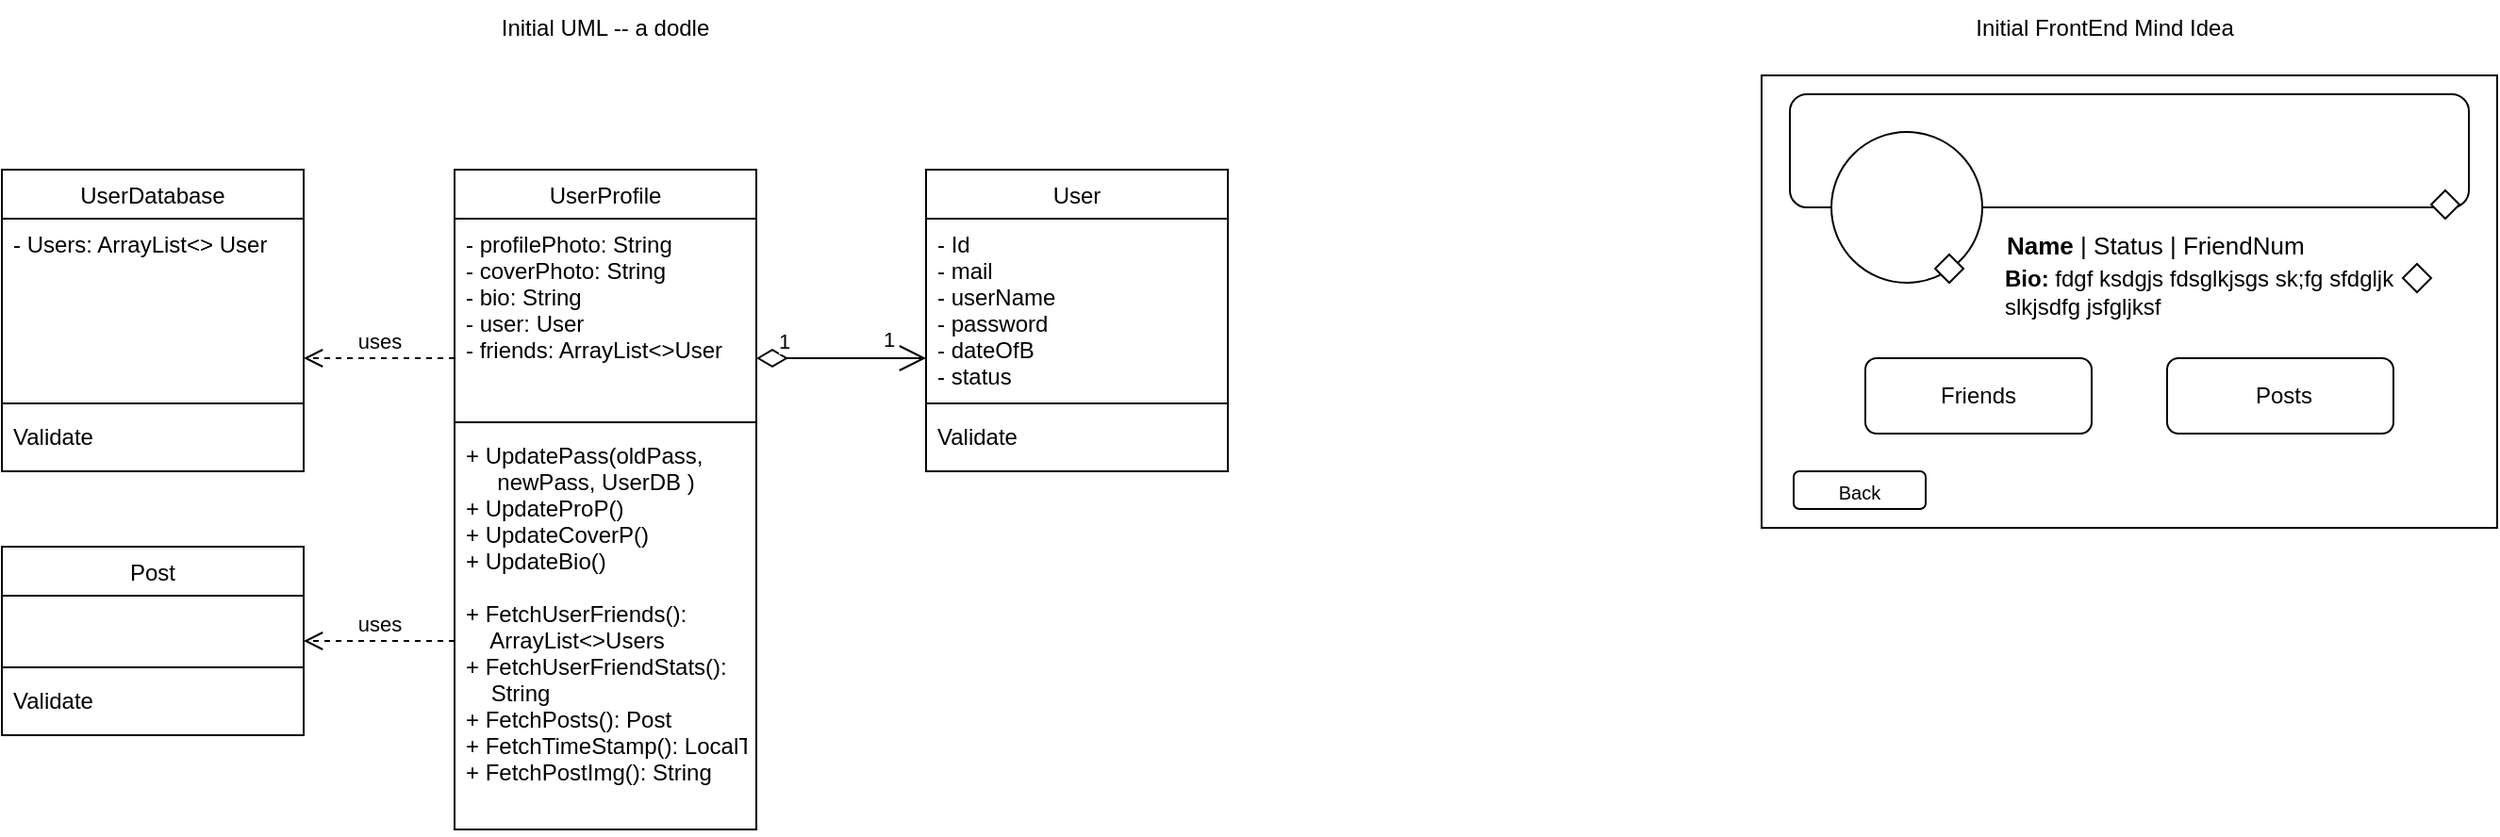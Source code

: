 <mxfile version="24.7.17">
  <diagram id="C5RBs43oDa-KdzZeNtuy" name="Page-1">
    <mxGraphModel dx="223" dy="621" grid="1" gridSize="10" guides="1" tooltips="1" connect="1" arrows="1" fold="1" page="1" pageScale="1" pageWidth="827" pageHeight="1169" math="0" shadow="0">
      <root>
        <mxCell id="WIyWlLk6GJQsqaUBKTNV-0" />
        <mxCell id="WIyWlLk6GJQsqaUBKTNV-1" parent="WIyWlLk6GJQsqaUBKTNV-0" />
        <mxCell id="fOXrECJ59G1fweOtOf10-0" value="UserProfile" style="swimlane;fontStyle=0;align=center;verticalAlign=top;childLayout=stackLayout;horizontal=1;startSize=26;horizontalStack=0;resizeParent=1;resizeLast=0;collapsible=1;marginBottom=0;rounded=0;shadow=0;strokeWidth=1;" vertex="1" parent="WIyWlLk6GJQsqaUBKTNV-1">
          <mxGeometry x="1180" y="220" width="160" height="350" as="geometry">
            <mxRectangle x="550" y="140" width="160" height="26" as="alternateBounds" />
          </mxGeometry>
        </mxCell>
        <mxCell id="fOXrECJ59G1fweOtOf10-1" value="- profilePhoto: String&#xa;- coverPhoto: String&#xa;- bio: String&#xa;- user: User&#xa;- friends: ArrayList&lt;&gt;User" style="text;align=left;verticalAlign=top;spacingLeft=4;spacingRight=4;overflow=hidden;rotatable=0;points=[[0,0.5],[1,0.5]];portConstraint=eastwest;" vertex="1" parent="fOXrECJ59G1fweOtOf10-0">
          <mxGeometry y="26" width="160" height="104" as="geometry" />
        </mxCell>
        <mxCell id="fOXrECJ59G1fweOtOf10-6" value="" style="line;html=1;strokeWidth=1;align=left;verticalAlign=middle;spacingTop=-1;spacingLeft=3;spacingRight=3;rotatable=0;labelPosition=right;points=[];portConstraint=eastwest;" vertex="1" parent="fOXrECJ59G1fweOtOf10-0">
          <mxGeometry y="130" width="160" height="8" as="geometry" />
        </mxCell>
        <mxCell id="fOXrECJ59G1fweOtOf10-7" value="+ UpdatePass(oldPass, &#xa;     newPass, UserDB )&#xa;+ UpdateProP()&#xa;+ UpdateCoverP()&#xa;+ UpdateBio()&#xa;&#xa;+ FetchUserFriends(): &#xa;    ArrayList&lt;&gt;Users&#xa;+ FetchUserFriendStats(): &#xa;    String&#xa;+ FetchPosts(): Post&#xa;+ FetchTimeStamp(): LocalT&#xa;+ FetchPostImg(): String" style="text;align=left;verticalAlign=top;spacingLeft=4;spacingRight=4;overflow=hidden;rotatable=0;points=[[0,0.5],[1,0.5]];portConstraint=eastwest;" vertex="1" parent="fOXrECJ59G1fweOtOf10-0">
          <mxGeometry y="138" width="160" height="212" as="geometry" />
        </mxCell>
        <mxCell id="fOXrECJ59G1fweOtOf10-9" value="Initial UML -- a dodle" style="text;html=1;align=center;verticalAlign=middle;whiteSpace=wrap;rounded=0;" vertex="1" parent="WIyWlLk6GJQsqaUBKTNV-1">
          <mxGeometry x="1185" y="130" width="150" height="30" as="geometry" />
        </mxCell>
        <mxCell id="fOXrECJ59G1fweOtOf10-11" value="User" style="swimlane;fontStyle=0;align=center;verticalAlign=top;childLayout=stackLayout;horizontal=1;startSize=26;horizontalStack=0;resizeParent=1;resizeLast=0;collapsible=1;marginBottom=0;rounded=0;shadow=0;strokeWidth=1;" vertex="1" parent="WIyWlLk6GJQsqaUBKTNV-1">
          <mxGeometry x="1430" y="220" width="160" height="160" as="geometry">
            <mxRectangle x="550" y="140" width="160" height="26" as="alternateBounds" />
          </mxGeometry>
        </mxCell>
        <mxCell id="fOXrECJ59G1fweOtOf10-12" value="- Id&#xa;- mail&#xa;- userName&#xa;- password&#xa;- dateOfB&#xa;- status" style="text;align=left;verticalAlign=top;spacingLeft=4;spacingRight=4;overflow=hidden;rotatable=0;points=[[0,0.5],[1,0.5]];portConstraint=eastwest;" vertex="1" parent="fOXrECJ59G1fweOtOf10-11">
          <mxGeometry y="26" width="160" height="94" as="geometry" />
        </mxCell>
        <mxCell id="fOXrECJ59G1fweOtOf10-21" value="1" style="endArrow=open;html=1;endSize=12;startArrow=diamondThin;startSize=14;startFill=0;edgeStyle=orthogonalEdgeStyle;align=left;verticalAlign=bottom;rounded=0;" edge="1" parent="fOXrECJ59G1fweOtOf10-11">
          <mxGeometry x="-0.778" relative="1" as="geometry">
            <mxPoint x="-90" y="100" as="sourcePoint" />
            <mxPoint y="100" as="targetPoint" />
            <mxPoint as="offset" />
          </mxGeometry>
        </mxCell>
        <mxCell id="fOXrECJ59G1fweOtOf10-22" value="1" style="edgeLabel;html=1;align=center;verticalAlign=middle;resizable=0;points=[];" vertex="1" connectable="0" parent="fOXrECJ59G1fweOtOf10-21">
          <mxGeometry x="0.849" y="4" relative="1" as="geometry">
            <mxPoint x="-13" y="-6" as="offset" />
          </mxGeometry>
        </mxCell>
        <mxCell id="fOXrECJ59G1fweOtOf10-13" value="" style="line;html=1;strokeWidth=1;align=left;verticalAlign=middle;spacingTop=-1;spacingLeft=3;spacingRight=3;rotatable=0;labelPosition=right;points=[];portConstraint=eastwest;" vertex="1" parent="fOXrECJ59G1fweOtOf10-11">
          <mxGeometry y="120" width="160" height="8" as="geometry" />
        </mxCell>
        <mxCell id="fOXrECJ59G1fweOtOf10-14" value="Validate" style="text;align=left;verticalAlign=top;spacingLeft=4;spacingRight=4;overflow=hidden;rotatable=0;points=[[0,0.5],[1,0.5]];portConstraint=eastwest;" vertex="1" parent="fOXrECJ59G1fweOtOf10-11">
          <mxGeometry y="128" width="160" height="22" as="geometry" />
        </mxCell>
        <mxCell id="fOXrECJ59G1fweOtOf10-15" value="UserDatabase" style="swimlane;fontStyle=0;align=center;verticalAlign=top;childLayout=stackLayout;horizontal=1;startSize=26;horizontalStack=0;resizeParent=1;resizeLast=0;collapsible=1;marginBottom=0;rounded=0;shadow=0;strokeWidth=1;" vertex="1" parent="WIyWlLk6GJQsqaUBKTNV-1">
          <mxGeometry x="940" y="220" width="160" height="160" as="geometry">
            <mxRectangle x="550" y="140" width="160" height="26" as="alternateBounds" />
          </mxGeometry>
        </mxCell>
        <mxCell id="fOXrECJ59G1fweOtOf10-16" value="- Users: ArrayList&lt;&gt; User&#xa;" style="text;align=left;verticalAlign=top;spacingLeft=4;spacingRight=4;overflow=hidden;rotatable=0;points=[[0,0.5],[1,0.5]];portConstraint=eastwest;" vertex="1" parent="fOXrECJ59G1fweOtOf10-15">
          <mxGeometry y="26" width="160" height="94" as="geometry" />
        </mxCell>
        <mxCell id="fOXrECJ59G1fweOtOf10-17" value="" style="line;html=1;strokeWidth=1;align=left;verticalAlign=middle;spacingTop=-1;spacingLeft=3;spacingRight=3;rotatable=0;labelPosition=right;points=[];portConstraint=eastwest;" vertex="1" parent="fOXrECJ59G1fweOtOf10-15">
          <mxGeometry y="120" width="160" height="8" as="geometry" />
        </mxCell>
        <mxCell id="fOXrECJ59G1fweOtOf10-18" value="Validate" style="text;align=left;verticalAlign=top;spacingLeft=4;spacingRight=4;overflow=hidden;rotatable=0;points=[[0,0.5],[1,0.5]];portConstraint=eastwest;" vertex="1" parent="fOXrECJ59G1fweOtOf10-15">
          <mxGeometry y="128" width="160" height="22" as="geometry" />
        </mxCell>
        <mxCell id="fOXrECJ59G1fweOtOf10-20" value="uses" style="html=1;verticalAlign=bottom;endArrow=open;dashed=1;endSize=8;curved=0;rounded=0;" edge="1" parent="WIyWlLk6GJQsqaUBKTNV-1">
          <mxGeometry relative="1" as="geometry">
            <mxPoint x="1180" y="320" as="sourcePoint" />
            <mxPoint x="1100" y="320" as="targetPoint" />
          </mxGeometry>
        </mxCell>
        <mxCell id="fOXrECJ59G1fweOtOf10-27" value="Initial FrontEnd Mind Idea" style="text;html=1;align=center;verticalAlign=middle;whiteSpace=wrap;rounded=0;" vertex="1" parent="WIyWlLk6GJQsqaUBKTNV-1">
          <mxGeometry x="1980" y="130" width="150" height="30" as="geometry" />
        </mxCell>
        <mxCell id="fOXrECJ59G1fweOtOf10-28" value="" style="rounded=0;whiteSpace=wrap;html=1;" vertex="1" parent="WIyWlLk6GJQsqaUBKTNV-1">
          <mxGeometry x="1873" y="170" width="390" height="240" as="geometry" />
        </mxCell>
        <mxCell id="fOXrECJ59G1fweOtOf10-33" value="" style="rounded=1;whiteSpace=wrap;html=1;" vertex="1" parent="WIyWlLk6GJQsqaUBKTNV-1">
          <mxGeometry x="1888" y="180" width="360" height="60" as="geometry" />
        </mxCell>
        <mxCell id="fOXrECJ59G1fweOtOf10-34" value="" style="ellipse;whiteSpace=wrap;html=1;aspect=fixed;" vertex="1" parent="WIyWlLk6GJQsqaUBKTNV-1">
          <mxGeometry x="1910" y="200" width="80" height="80" as="geometry" />
        </mxCell>
        <mxCell id="fOXrECJ59G1fweOtOf10-37" value="" style="rounded=1;whiteSpace=wrap;html=1;" vertex="1" parent="WIyWlLk6GJQsqaUBKTNV-1">
          <mxGeometry x="1928" y="320" width="120" height="40" as="geometry" />
        </mxCell>
        <mxCell id="fOXrECJ59G1fweOtOf10-38" value="" style="rounded=1;whiteSpace=wrap;html=1;" vertex="1" parent="WIyWlLk6GJQsqaUBKTNV-1">
          <mxGeometry x="2088" y="320" width="120" height="40" as="geometry" />
        </mxCell>
        <mxCell id="fOXrECJ59G1fweOtOf10-39" value="&lt;b&gt;Bio: &lt;/b&gt;fdgf ksdgjs fdsglkjsgs sk;fg sfdgljk slkjsdfg jsfgljksf&amp;nbsp;" style="text;html=1;align=left;verticalAlign=middle;whiteSpace=wrap;rounded=0;" vertex="1" parent="WIyWlLk6GJQsqaUBKTNV-1">
          <mxGeometry x="2000" y="270" width="250" height="30" as="geometry" />
        </mxCell>
        <mxCell id="fOXrECJ59G1fweOtOf10-40" value="" style="rhombus;whiteSpace=wrap;html=1;" vertex="1" parent="WIyWlLk6GJQsqaUBKTNV-1">
          <mxGeometry x="2228" y="231" width="15" height="15" as="geometry" />
        </mxCell>
        <mxCell id="fOXrECJ59G1fweOtOf10-41" value="" style="rhombus;whiteSpace=wrap;html=1;" vertex="1" parent="WIyWlLk6GJQsqaUBKTNV-1">
          <mxGeometry x="1965" y="265" width="15" height="15" as="geometry" />
        </mxCell>
        <mxCell id="fOXrECJ59G1fweOtOf10-42" value="" style="rounded=1;whiteSpace=wrap;html=1;" vertex="1" parent="WIyWlLk6GJQsqaUBKTNV-1">
          <mxGeometry x="1890" y="380" width="70" height="20" as="geometry" />
        </mxCell>
        <mxCell id="fOXrECJ59G1fweOtOf10-43" value="" style="rhombus;whiteSpace=wrap;html=1;" vertex="1" parent="WIyWlLk6GJQsqaUBKTNV-1">
          <mxGeometry x="2213" y="270" width="15" height="15" as="geometry" />
        </mxCell>
        <mxCell id="fOXrECJ59G1fweOtOf10-44" value="Friends" style="text;html=1;align=center;verticalAlign=middle;whiteSpace=wrap;rounded=0;" vertex="1" parent="WIyWlLk6GJQsqaUBKTNV-1">
          <mxGeometry x="1958" y="325" width="60" height="30" as="geometry" />
        </mxCell>
        <mxCell id="fOXrECJ59G1fweOtOf10-45" value="Posts" style="text;html=1;align=center;verticalAlign=middle;whiteSpace=wrap;rounded=0;" vertex="1" parent="WIyWlLk6GJQsqaUBKTNV-1">
          <mxGeometry x="2120" y="325" width="60" height="30" as="geometry" />
        </mxCell>
        <mxCell id="fOXrECJ59G1fweOtOf10-46" value="Back" style="text;html=1;align=center;verticalAlign=middle;whiteSpace=wrap;rounded=0;fontSize=10;" vertex="1" parent="WIyWlLk6GJQsqaUBKTNV-1">
          <mxGeometry x="1895" y="376" width="60" height="30" as="geometry" />
        </mxCell>
        <mxCell id="fOXrECJ59G1fweOtOf10-47" value="&lt;b style=&quot;font-size: 13px;&quot;&gt;Name&lt;/b&gt; | Status | FriendNum" style="text;html=1;align=left;verticalAlign=middle;whiteSpace=wrap;rounded=0;fontSize=13;" vertex="1" parent="WIyWlLk6GJQsqaUBKTNV-1">
          <mxGeometry x="2001" y="245" width="160" height="30" as="geometry" />
        </mxCell>
        <mxCell id="fOXrECJ59G1fweOtOf10-48" value="Post" style="swimlane;fontStyle=0;align=center;verticalAlign=top;childLayout=stackLayout;horizontal=1;startSize=26;horizontalStack=0;resizeParent=1;resizeLast=0;collapsible=1;marginBottom=0;rounded=0;shadow=0;strokeWidth=1;" vertex="1" parent="WIyWlLk6GJQsqaUBKTNV-1">
          <mxGeometry x="940" y="420" width="160" height="100" as="geometry">
            <mxRectangle x="550" y="140" width="160" height="26" as="alternateBounds" />
          </mxGeometry>
        </mxCell>
        <mxCell id="fOXrECJ59G1fweOtOf10-49" value="&#xa;" style="text;align=left;verticalAlign=top;spacingLeft=4;spacingRight=4;overflow=hidden;rotatable=0;points=[[0,0.5],[1,0.5]];portConstraint=eastwest;" vertex="1" parent="fOXrECJ59G1fweOtOf10-48">
          <mxGeometry y="26" width="160" height="34" as="geometry" />
        </mxCell>
        <mxCell id="fOXrECJ59G1fweOtOf10-50" value="" style="line;html=1;strokeWidth=1;align=left;verticalAlign=middle;spacingTop=-1;spacingLeft=3;spacingRight=3;rotatable=0;labelPosition=right;points=[];portConstraint=eastwest;" vertex="1" parent="fOXrECJ59G1fweOtOf10-48">
          <mxGeometry y="60" width="160" height="8" as="geometry" />
        </mxCell>
        <mxCell id="fOXrECJ59G1fweOtOf10-51" value="Validate" style="text;align=left;verticalAlign=top;spacingLeft=4;spacingRight=4;overflow=hidden;rotatable=0;points=[[0,0.5],[1,0.5]];portConstraint=eastwest;" vertex="1" parent="fOXrECJ59G1fweOtOf10-48">
          <mxGeometry y="68" width="160" height="22" as="geometry" />
        </mxCell>
        <mxCell id="fOXrECJ59G1fweOtOf10-52" value="uses" style="html=1;verticalAlign=bottom;endArrow=open;dashed=1;endSize=8;curved=0;rounded=0;" edge="1" parent="WIyWlLk6GJQsqaUBKTNV-1">
          <mxGeometry relative="1" as="geometry">
            <mxPoint x="1180" y="470" as="sourcePoint" />
            <mxPoint x="1100" y="470" as="targetPoint" />
          </mxGeometry>
        </mxCell>
      </root>
    </mxGraphModel>
  </diagram>
</mxfile>
